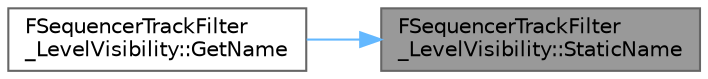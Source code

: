 digraph "FSequencerTrackFilter_LevelVisibility::StaticName"
{
 // INTERACTIVE_SVG=YES
 // LATEX_PDF_SIZE
  bgcolor="transparent";
  edge [fontname=Helvetica,fontsize=10,labelfontname=Helvetica,labelfontsize=10];
  node [fontname=Helvetica,fontsize=10,shape=box,height=0.2,width=0.4];
  rankdir="RL";
  Node1 [id="Node000001",label="FSequencerTrackFilter\l_LevelVisibility::StaticName",height=0.2,width=0.4,color="gray40", fillcolor="grey60", style="filled", fontcolor="black",tooltip=" "];
  Node1 -> Node2 [id="edge1_Node000001_Node000002",dir="back",color="steelblue1",style="solid",tooltip=" "];
  Node2 [id="Node000002",label="FSequencerTrackFilter\l_LevelVisibility::GetName",height=0.2,width=0.4,color="grey40", fillcolor="white", style="filled",URL="$d7/d07/classFSequencerTrackFilter__LevelVisibility.html#a57b466e627cd6981df0d06e3e69f2825",tooltip=" "];
}
